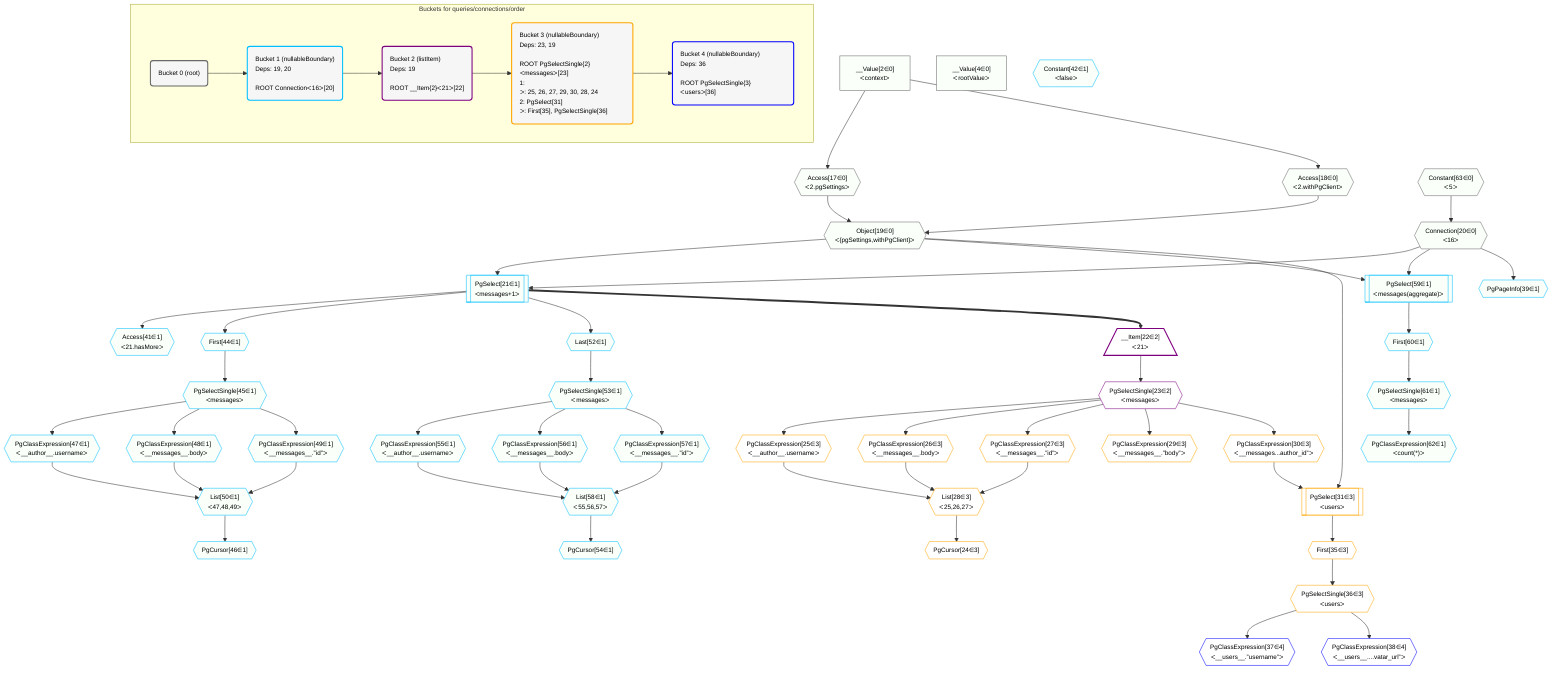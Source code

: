 %%{init: {'themeVariables': { 'fontSize': '12px'}}}%%
graph TD
    classDef path fill:#eee,stroke:#000,color:#000
    classDef plan fill:#fff,stroke-width:1px,color:#000
    classDef itemplan fill:#fff,stroke-width:2px,color:#000
    classDef unbatchedplan fill:#dff,stroke-width:1px,color:#000
    classDef sideeffectplan fill:#fcc,stroke-width:2px,color:#000
    classDef bucket fill:#f6f6f6,color:#000,stroke-width:2px,text-align:left


    %% plan dependencies
    Object19{{"Object[19∈0]<br />ᐸ{pgSettings,withPgClient}ᐳ"}}:::plan
    Access17{{"Access[17∈0]<br />ᐸ2.pgSettingsᐳ"}}:::plan
    Access18{{"Access[18∈0]<br />ᐸ2.withPgClientᐳ"}}:::plan
    Access17 & Access18 --> Object19
    __Value2["__Value[2∈0]<br />ᐸcontextᐳ"]:::plan
    __Value2 --> Access17
    __Value2 --> Access18
    Connection20{{"Connection[20∈0]<br />ᐸ16ᐳ"}}:::plan
    Constant63{{"Constant[63∈0]<br />ᐸ5ᐳ"}}:::plan
    Constant63 --> Connection20
    __Value4["__Value[4∈0]<br />ᐸrootValueᐳ"]:::plan
    List50{{"List[50∈1]<br />ᐸ47,48,49ᐳ"}}:::plan
    PgClassExpression47{{"PgClassExpression[47∈1]<br />ᐸ__author__.usernameᐳ"}}:::plan
    PgClassExpression48{{"PgClassExpression[48∈1]<br />ᐸ__messages__.bodyᐳ"}}:::plan
    PgClassExpression49{{"PgClassExpression[49∈1]<br />ᐸ__messages__.”id”ᐳ"}}:::plan
    PgClassExpression47 & PgClassExpression48 & PgClassExpression49 --> List50
    List58{{"List[58∈1]<br />ᐸ55,56,57ᐳ"}}:::plan
    PgClassExpression55{{"PgClassExpression[55∈1]<br />ᐸ__author__.usernameᐳ"}}:::plan
    PgClassExpression56{{"PgClassExpression[56∈1]<br />ᐸ__messages__.bodyᐳ"}}:::plan
    PgClassExpression57{{"PgClassExpression[57∈1]<br />ᐸ__messages__.”id”ᐳ"}}:::plan
    PgClassExpression55 & PgClassExpression56 & PgClassExpression57 --> List58
    PgSelect21[["PgSelect[21∈1]<br />ᐸmessages+1ᐳ"]]:::plan
    Object19 & Connection20 --> PgSelect21
    PgSelect59[["PgSelect[59∈1]<br />ᐸmessages(aggregate)ᐳ"]]:::plan
    Object19 & Connection20 --> PgSelect59
    PgPageInfo39{{"PgPageInfo[39∈1]"}}:::plan
    Connection20 --> PgPageInfo39
    Access41{{"Access[41∈1]<br />ᐸ21.hasMoreᐳ"}}:::plan
    PgSelect21 --> Access41
    First44{{"First[44∈1]"}}:::plan
    PgSelect21 --> First44
    PgSelectSingle45{{"PgSelectSingle[45∈1]<br />ᐸmessagesᐳ"}}:::plan
    First44 --> PgSelectSingle45
    PgCursor46{{"PgCursor[46∈1]"}}:::plan
    List50 --> PgCursor46
    PgSelectSingle45 --> PgClassExpression47
    PgSelectSingle45 --> PgClassExpression48
    PgSelectSingle45 --> PgClassExpression49
    Last52{{"Last[52∈1]"}}:::plan
    PgSelect21 --> Last52
    PgSelectSingle53{{"PgSelectSingle[53∈1]<br />ᐸmessagesᐳ"}}:::plan
    Last52 --> PgSelectSingle53
    PgCursor54{{"PgCursor[54∈1]"}}:::plan
    List58 --> PgCursor54
    PgSelectSingle53 --> PgClassExpression55
    PgSelectSingle53 --> PgClassExpression56
    PgSelectSingle53 --> PgClassExpression57
    First60{{"First[60∈1]"}}:::plan
    PgSelect59 --> First60
    PgSelectSingle61{{"PgSelectSingle[61∈1]<br />ᐸmessagesᐳ"}}:::plan
    First60 --> PgSelectSingle61
    PgClassExpression62{{"PgClassExpression[62∈1]<br />ᐸcount(*)ᐳ"}}:::plan
    PgSelectSingle61 --> PgClassExpression62
    Constant42{{"Constant[42∈1]<br />ᐸfalseᐳ"}}:::plan
    __Item22[/"__Item[22∈2]<br />ᐸ21ᐳ"\]:::itemplan
    PgSelect21 ==> __Item22
    PgSelectSingle23{{"PgSelectSingle[23∈2]<br />ᐸmessagesᐳ"}}:::plan
    __Item22 --> PgSelectSingle23
    List28{{"List[28∈3]<br />ᐸ25,26,27ᐳ"}}:::plan
    PgClassExpression25{{"PgClassExpression[25∈3]<br />ᐸ__author__.usernameᐳ"}}:::plan
    PgClassExpression26{{"PgClassExpression[26∈3]<br />ᐸ__messages__.bodyᐳ"}}:::plan
    PgClassExpression27{{"PgClassExpression[27∈3]<br />ᐸ__messages__.”id”ᐳ"}}:::plan
    PgClassExpression25 & PgClassExpression26 & PgClassExpression27 --> List28
    PgSelect31[["PgSelect[31∈3]<br />ᐸusersᐳ"]]:::plan
    PgClassExpression30{{"PgClassExpression[30∈3]<br />ᐸ__messages...author_id”ᐳ"}}:::plan
    Object19 & PgClassExpression30 --> PgSelect31
    PgCursor24{{"PgCursor[24∈3]"}}:::plan
    List28 --> PgCursor24
    PgSelectSingle23 --> PgClassExpression25
    PgSelectSingle23 --> PgClassExpression26
    PgSelectSingle23 --> PgClassExpression27
    PgClassExpression29{{"PgClassExpression[29∈3]<br />ᐸ__messages__.”body”ᐳ"}}:::plan
    PgSelectSingle23 --> PgClassExpression29
    PgSelectSingle23 --> PgClassExpression30
    First35{{"First[35∈3]"}}:::plan
    PgSelect31 --> First35
    PgSelectSingle36{{"PgSelectSingle[36∈3]<br />ᐸusersᐳ"}}:::plan
    First35 --> PgSelectSingle36
    PgClassExpression37{{"PgClassExpression[37∈4]<br />ᐸ__users__.”username”ᐳ"}}:::plan
    PgSelectSingle36 --> PgClassExpression37
    PgClassExpression38{{"PgClassExpression[38∈4]<br />ᐸ__users__....vatar_url”ᐳ"}}:::plan
    PgSelectSingle36 --> PgClassExpression38

    %% define steps

    subgraph "Buckets for queries/connections/order"
    Bucket0("Bucket 0 (root)"):::bucket
    classDef bucket0 stroke:#696969
    class Bucket0,__Value2,__Value4,Access17,Access18,Object19,Connection20,Constant63 bucket0
    Bucket1("Bucket 1 (nullableBoundary)<br />Deps: 19, 20<br /><br />ROOT Connectionᐸ16ᐳ[20]"):::bucket
    classDef bucket1 stroke:#00bfff
    class Bucket1,PgSelect21,PgPageInfo39,Access41,Constant42,First44,PgSelectSingle45,PgCursor46,PgClassExpression47,PgClassExpression48,PgClassExpression49,List50,Last52,PgSelectSingle53,PgCursor54,PgClassExpression55,PgClassExpression56,PgClassExpression57,List58,PgSelect59,First60,PgSelectSingle61,PgClassExpression62 bucket1
    Bucket2("Bucket 2 (listItem)<br />Deps: 19<br /><br />ROOT __Item{2}ᐸ21ᐳ[22]"):::bucket
    classDef bucket2 stroke:#7f007f
    class Bucket2,__Item22,PgSelectSingle23 bucket2
    Bucket3("Bucket 3 (nullableBoundary)<br />Deps: 23, 19<br /><br />ROOT PgSelectSingle{2}ᐸmessagesᐳ[23]<br />1: <br />ᐳ: 25, 26, 27, 29, 30, 28, 24<br />2: PgSelect[31]<br />ᐳ: First[35], PgSelectSingle[36]"):::bucket
    classDef bucket3 stroke:#ffa500
    class Bucket3,PgCursor24,PgClassExpression25,PgClassExpression26,PgClassExpression27,List28,PgClassExpression29,PgClassExpression30,PgSelect31,First35,PgSelectSingle36 bucket3
    Bucket4("Bucket 4 (nullableBoundary)<br />Deps: 36<br /><br />ROOT PgSelectSingle{3}ᐸusersᐳ[36]"):::bucket
    classDef bucket4 stroke:#0000ff
    class Bucket4,PgClassExpression37,PgClassExpression38 bucket4
    Bucket0 --> Bucket1
    Bucket1 --> Bucket2
    Bucket2 --> Bucket3
    Bucket3 --> Bucket4
    classDef unary fill:#fafffa,borderWidth:8px
    class Object19,Access17,Access18,Connection20,__Value2,__Value4,Constant63,List50,List58,PgSelect21,PgSelect59,PgPageInfo39,Access41,First44,PgSelectSingle45,PgCursor46,PgClassExpression47,PgClassExpression48,PgClassExpression49,Last52,PgSelectSingle53,PgCursor54,PgClassExpression55,PgClassExpression56,PgClassExpression57,First60,PgSelectSingle61,PgClassExpression62,Constant42 unary
    end